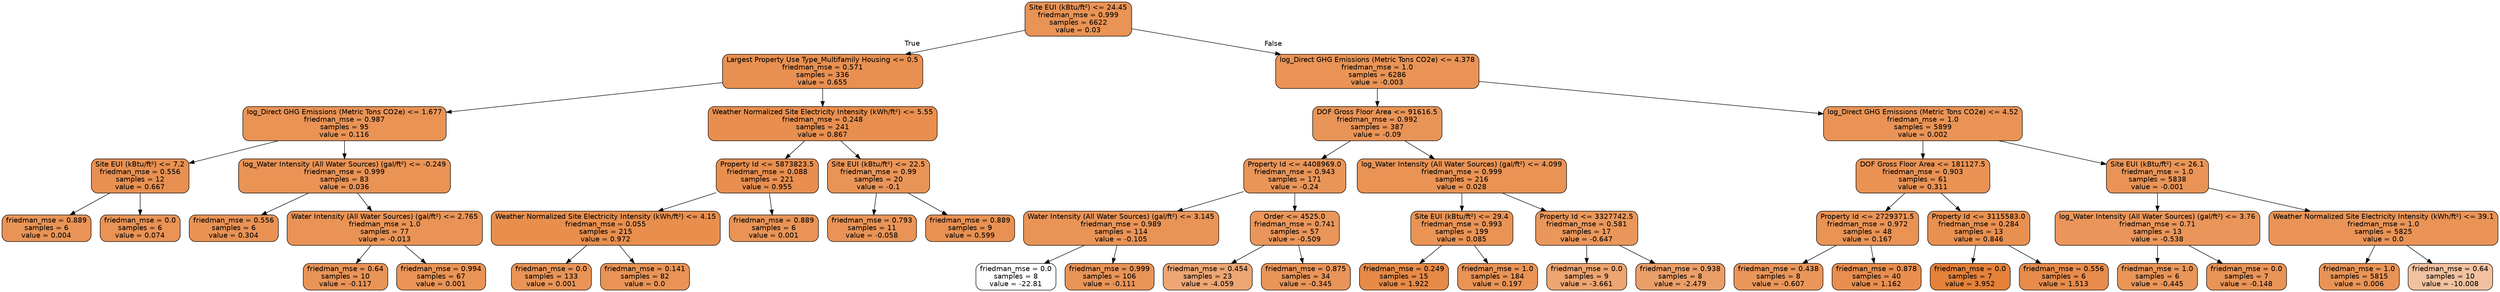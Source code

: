 digraph Tree {
node [shape=box, style="filled, rounded", color="black", fontname=helvetica] ;
edge [fontname=helvetica] ;
0 [label="Site EUI (kBtu/ft²) <= 24.45\nfriedman_mse = 0.999\nsamples = 6622\nvalue = 0.03", fillcolor="#e58139da"] ;
1 [label="Largest Property Use Type_Multifamily Housing <= 0.5\nfriedman_mse = 0.571\nsamples = 336\nvalue = 0.655", fillcolor="#e58139e0"] ;
0 -> 1 [labeldistance=2.5, labelangle=45, headlabel="True"] ;
2 [label="log_Direct GHG Emissions (Metric Tons CO2e) <= 1.677\nfriedman_mse = 0.987\nsamples = 95\nvalue = 0.116", fillcolor="#e58139da"] ;
1 -> 2 ;
3 [label="Site EUI (kBtu/ft²) <= 7.2\nfriedman_mse = 0.556\nsamples = 12\nvalue = 0.667", fillcolor="#e58139e0"] ;
2 -> 3 ;
4 [label="friedman_mse = 0.889\nsamples = 6\nvalue = 0.004", fillcolor="#e58139d9"] ;
3 -> 4 ;
5 [label="friedman_mse = 0.0\nsamples = 6\nvalue = 0.074", fillcolor="#e58139da"] ;
3 -> 5 ;
6 [label="log_Water Intensity (All Water Sources) (gal/ft²) <= -0.249\nfriedman_mse = 0.999\nsamples = 83\nvalue = 0.036", fillcolor="#e58139da"] ;
2 -> 6 ;
7 [label="friedman_mse = 0.556\nsamples = 6\nvalue = 0.304", fillcolor="#e58139dc"] ;
6 -> 7 ;
8 [label="Water Intensity (All Water Sources) (gal/ft²) <= 2.765\nfriedman_mse = 1.0\nsamples = 77\nvalue = -0.013", fillcolor="#e58139d9"] ;
6 -> 8 ;
9 [label="friedman_mse = 0.64\nsamples = 10\nvalue = -0.117", fillcolor="#e58139d8"] ;
8 -> 9 ;
10 [label="friedman_mse = 0.994\nsamples = 67\nvalue = 0.001", fillcolor="#e58139d9"] ;
8 -> 10 ;
11 [label="Weather Normalized Site Electricity Intensity (kWh/ft²) <= 5.55\nfriedman_mse = 0.248\nsamples = 241\nvalue = 0.867", fillcolor="#e58139e2"] ;
1 -> 11 ;
12 [label="Property Id <= 5873823.5\nfriedman_mse = 0.088\nsamples = 221\nvalue = 0.955", fillcolor="#e58139e2"] ;
11 -> 12 ;
13 [label="Weather Normalized Site Electricity Intensity (kWh/ft²) <= 4.15\nfriedman_mse = 0.055\nsamples = 215\nvalue = 0.972", fillcolor="#e58139e3"] ;
12 -> 13 ;
14 [label="friedman_mse = 0.0\nsamples = 133\nvalue = 0.001", fillcolor="#e58139d9"] ;
13 -> 14 ;
15 [label="friedman_mse = 0.141\nsamples = 82\nvalue = 0.0", fillcolor="#e58139d9"] ;
13 -> 15 ;
16 [label="friedman_mse = 0.889\nsamples = 6\nvalue = 0.001", fillcolor="#e58139d9"] ;
12 -> 16 ;
17 [label="Site EUI (kBtu/ft²) <= 22.5\nfriedman_mse = 0.99\nsamples = 20\nvalue = -0.1", fillcolor="#e58139d8"] ;
11 -> 17 ;
18 [label="friedman_mse = 0.793\nsamples = 11\nvalue = -0.058", fillcolor="#e58139d9"] ;
17 -> 18 ;
19 [label="friedman_mse = 0.889\nsamples = 9\nvalue = 0.599", fillcolor="#e58139df"] ;
17 -> 19 ;
20 [label="log_Direct GHG Emissions (Metric Tons CO2e) <= 4.378\nfriedman_mse = 1.0\nsamples = 6286\nvalue = -0.003", fillcolor="#e58139d9"] ;
0 -> 20 [labeldistance=2.5, labelangle=-45, headlabel="False"] ;
21 [label="DOF Gross Floor Area <= 91616.5\nfriedman_mse = 0.992\nsamples = 387\nvalue = -0.09", fillcolor="#e58139d8"] ;
20 -> 21 ;
22 [label="Property Id <= 4408969.0\nfriedman_mse = 0.943\nsamples = 171\nvalue = -0.24", fillcolor="#e58139d7"] ;
21 -> 22 ;
23 [label="Water Intensity (All Water Sources) (gal/ft²) <= 3.145\nfriedman_mse = 0.989\nsamples = 114\nvalue = -0.105", fillcolor="#e58139d8"] ;
22 -> 23 ;
24 [label="friedman_mse = 0.0\nsamples = 8\nvalue = -22.81", fillcolor="#e5813900"] ;
23 -> 24 ;
25 [label="friedman_mse = 0.999\nsamples = 106\nvalue = -0.111", fillcolor="#e58139d8"] ;
23 -> 25 ;
26 [label="Order <= 4525.0\nfriedman_mse = 0.741\nsamples = 57\nvalue = -0.509", fillcolor="#e58139d4"] ;
22 -> 26 ;
27 [label="friedman_mse = 0.454\nsamples = 23\nvalue = -4.059", fillcolor="#e58139b3"] ;
26 -> 27 ;
28 [label="friedman_mse = 0.875\nsamples = 34\nvalue = -0.345", fillcolor="#e58139d6"] ;
26 -> 28 ;
29 [label="log_Water Intensity (All Water Sources) (gal/ft²) <= 4.099\nfriedman_mse = 0.999\nsamples = 216\nvalue = 0.028", fillcolor="#e58139da"] ;
21 -> 29 ;
30 [label="Site EUI (kBtu/ft²) <= 29.4\nfriedman_mse = 0.993\nsamples = 199\nvalue = 0.085", fillcolor="#e58139da"] ;
29 -> 30 ;
31 [label="friedman_mse = 0.249\nsamples = 15\nvalue = 1.922", fillcolor="#e58139ec"] ;
30 -> 31 ;
32 [label="friedman_mse = 1.0\nsamples = 184\nvalue = 0.197", fillcolor="#e58139db"] ;
30 -> 32 ;
33 [label="Property Id <= 3327742.5\nfriedman_mse = 0.581\nsamples = 17\nvalue = -0.647", fillcolor="#e58139d3"] ;
29 -> 33 ;
34 [label="friedman_mse = 0.0\nsamples = 9\nvalue = -3.661", fillcolor="#e58139b6"] ;
33 -> 34 ;
35 [label="friedman_mse = 0.938\nsamples = 8\nvalue = -2.479", fillcolor="#e58139c2"] ;
33 -> 35 ;
36 [label="log_Direct GHG Emissions (Metric Tons CO2e) <= 4.52\nfriedman_mse = 1.0\nsamples = 5899\nvalue = 0.002", fillcolor="#e58139d9"] ;
20 -> 36 ;
37 [label="DOF Gross Floor Area <= 181127.5\nfriedman_mse = 0.903\nsamples = 61\nvalue = 0.311", fillcolor="#e58139dc"] ;
36 -> 37 ;
38 [label="Property Id <= 2729371.5\nfriedman_mse = 0.972\nsamples = 48\nvalue = 0.167", fillcolor="#e58139db"] ;
37 -> 38 ;
39 [label="friedman_mse = 0.438\nsamples = 8\nvalue = -0.607", fillcolor="#e58139d4"] ;
38 -> 39 ;
40 [label="friedman_mse = 0.878\nsamples = 40\nvalue = 1.162", fillcolor="#e58139e4"] ;
38 -> 40 ;
41 [label="Property Id <= 3115583.0\nfriedman_mse = 0.284\nsamples = 13\nvalue = 0.846", fillcolor="#e58139e1"] ;
37 -> 41 ;
42 [label="friedman_mse = 0.0\nsamples = 7\nvalue = 3.952", fillcolor="#e58139ff"] ;
41 -> 42 ;
43 [label="friedman_mse = 0.556\nsamples = 6\nvalue = 1.513", fillcolor="#e58139e8"] ;
41 -> 43 ;
44 [label="Site EUI (kBtu/ft²) <= 26.1\nfriedman_mse = 1.0\nsamples = 5838\nvalue = -0.001", fillcolor="#e58139d9"] ;
36 -> 44 ;
45 [label="log_Water Intensity (All Water Sources) (gal/ft²) <= 3.76\nfriedman_mse = 0.71\nsamples = 13\nvalue = -0.538", fillcolor="#e58139d4"] ;
44 -> 45 ;
46 [label="friedman_mse = 1.0\nsamples = 6\nvalue = -0.445", fillcolor="#e58139d5"] ;
45 -> 46 ;
47 [label="friedman_mse = 0.0\nsamples = 7\nvalue = -0.148", fillcolor="#e58139d8"] ;
45 -> 47 ;
48 [label="Weather Normalized Site Electricity Intensity (kWh/ft²) <= 39.1\nfriedman_mse = 1.0\nsamples = 5825\nvalue = 0.0", fillcolor="#e58139d9"] ;
44 -> 48 ;
49 [label="friedman_mse = 1.0\nsamples = 5815\nvalue = 0.006", fillcolor="#e58139d9"] ;
48 -> 49 ;
50 [label="friedman_mse = 0.64\nsamples = 10\nvalue = -10.008", fillcolor="#e581397a"] ;
48 -> 50 ;
}